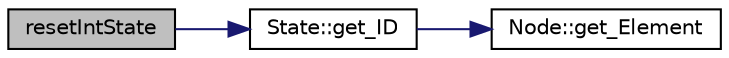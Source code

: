 digraph "resetIntState"
{
 // INTERACTIVE_SVG=YES
 // LATEX_PDF_SIZE
  edge [fontname="Helvetica",fontsize="10",labelfontname="Helvetica",labelfontsize="10"];
  node [fontname="Helvetica",fontsize="10",shape=record];
  rankdir="LR";
  Node45 [label="resetIntState",height=0.2,width=0.4,color="black", fillcolor="grey75", style="filled", fontcolor="black",tooltip=" "];
  Node45 -> Node46 [color="midnightblue",fontsize="10",style="solid",fontname="Helvetica"];
  Node46 [label="State::get_ID",height=0.2,width=0.4,color="black", fillcolor="white", style="filled",URL="$class_state.html#a35209c100512b5122b13b148bbdf48d6",tooltip=" "];
  Node46 -> Node47 [color="midnightblue",fontsize="10",style="solid",fontname="Helvetica"];
  Node47 [label="Node::get_Element",height=0.2,width=0.4,color="black", fillcolor="white", style="filled",URL="$class_node.html#a313d582ccee069999fdf6b9db84c4735",tooltip=" "];
}
